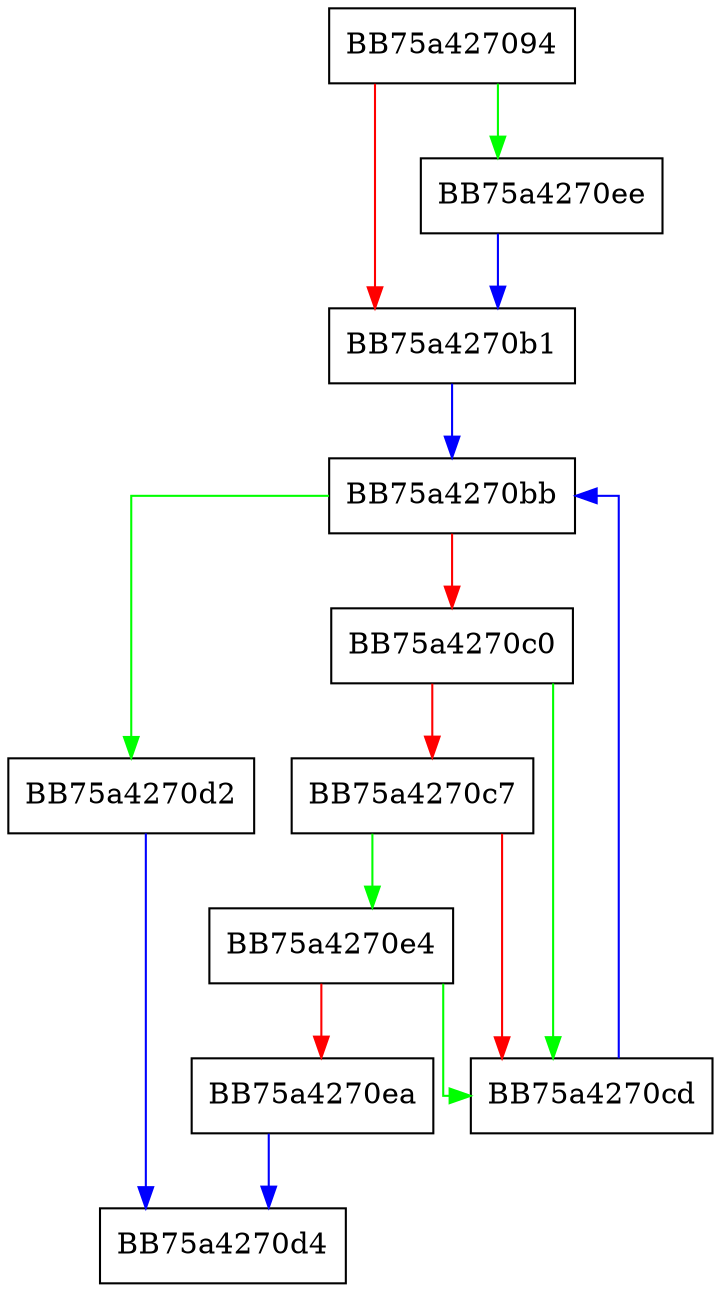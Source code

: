 digraph IsDuplicateFileChunk {
  node [shape="box"];
  graph [splines=ortho];
  BB75a427094 -> BB75a4270ee [color="green"];
  BB75a427094 -> BB75a4270b1 [color="red"];
  BB75a4270b1 -> BB75a4270bb [color="blue"];
  BB75a4270bb -> BB75a4270d2 [color="green"];
  BB75a4270bb -> BB75a4270c0 [color="red"];
  BB75a4270c0 -> BB75a4270cd [color="green"];
  BB75a4270c0 -> BB75a4270c7 [color="red"];
  BB75a4270c7 -> BB75a4270e4 [color="green"];
  BB75a4270c7 -> BB75a4270cd [color="red"];
  BB75a4270cd -> BB75a4270bb [color="blue"];
  BB75a4270d2 -> BB75a4270d4 [color="blue"];
  BB75a4270e4 -> BB75a4270cd [color="green"];
  BB75a4270e4 -> BB75a4270ea [color="red"];
  BB75a4270ea -> BB75a4270d4 [color="blue"];
  BB75a4270ee -> BB75a4270b1 [color="blue"];
}